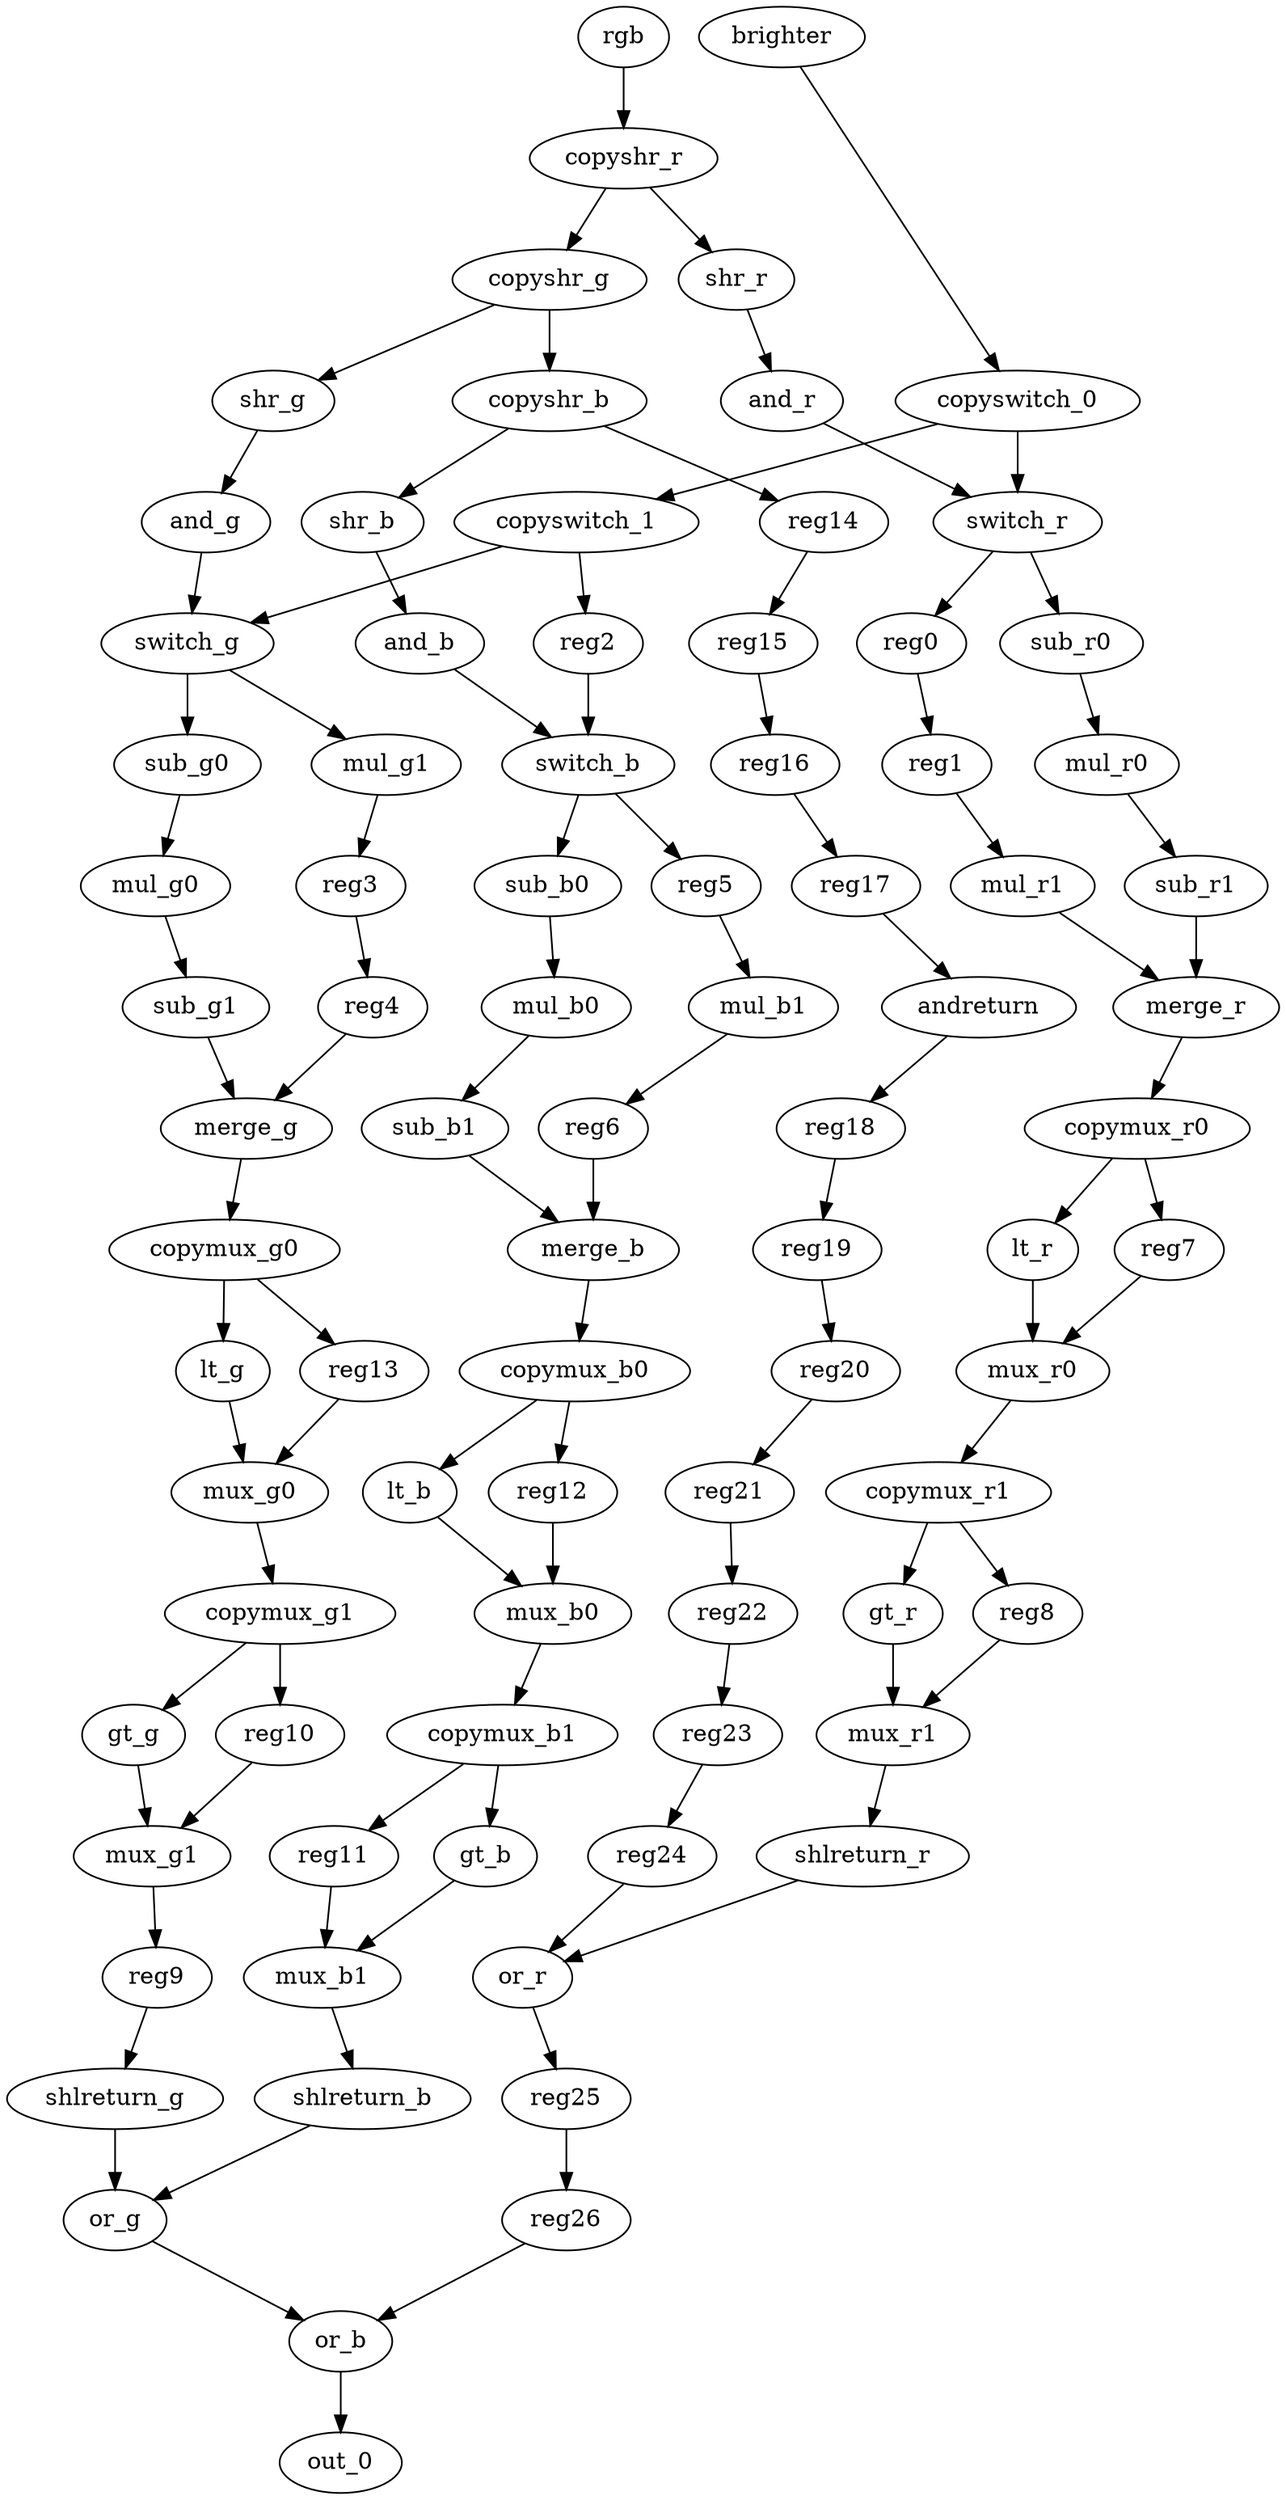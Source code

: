 digraph G {
    and_g;
    switch_g;
    copymux_r0;
    lt_r;
    reg7;
    or_r;
    reg25;
    sub_g0;
    mul_g0;
    copymux_b1;
    reg11;
    gt_b;
    switch_r;
    sub_r0;
    reg0;
    switch_b;
    sub_b0;
    reg5;
    sub_g1;
    copyshr_b;
    shr_b;
    reg14;
    sub_r1;
    merge_r;
    lt_g;
    mux_g0;
    copymux_g1;
    gt_g;
    reg10;
    gt_r;
    mux_r1;
    mul_b0;
    shr_g;
    and_b;
    brighter;
    copyswitch_0;
    copyswitch_1;
    reg2;
    mul_g1;
    reg3;
    mul_b1;
    reg6;
    mux_r0;
    copymux_r1;
    copyshr_r;
    shr_r;
    copyshr_g;
    or_b;
    out_0;
    andreturn;
    reg18;
    or_g;
    shlreturn_g;
    shlreturn_r;
    copymux_b0;
    lt_b;
    reg12;
    mul_r0;
    mux_b1;
    shlreturn_b;
    merge_g;
    copymux_g0;
    mux_g1;
    reg13;
    sub_b1;
    merge_b;
    and_r;
    mux_b0;
    reg9;
    reg8;
    mul_r1;
    rgb;
    reg4;
    reg19;
    reg20;
    reg21;
    reg22;
    reg23;
    reg24;
    reg26;
    reg1;
    reg15;
    reg16;
    reg17;
    and_g -> switch_g [weight=0];
    switch_g -> mul_g1 [weight=0];
    switch_g -> sub_g0 [weight=1];
    copymux_r0 -> lt_r [weight=0];
    copymux_r0 -> reg7 [weight=0];
    lt_r -> mux_r0 [weight=1];
    reg7 -> mux_r0 [weight=0];
    or_r -> reg25 [weight=0];
    reg25 -> reg26 [weight=1];
    sub_g0 -> mul_g0 [weight=0];
    mul_g0 -> sub_g1 [weight=0];
    copymux_b1 -> reg11 [weight=0];
    copymux_b1 -> gt_b [weight=0];
    reg11 -> mux_b1 [weight=0];
    gt_b -> mux_b1 [weight=0];
    switch_r -> sub_r0 [weight=0];
    switch_r -> reg0 [weight=0];
    sub_r0 -> mul_r0 [weight=0];
    reg0 -> reg1 [weight=0];
    switch_b -> sub_b0 [weight=0];
    switch_b -> reg5 [weight=0];
    sub_b0 -> mul_b0 [weight=0];
    reg5 -> mul_b1 [weight=0];
    sub_g1 -> merge_g [weight=0];
    copyshr_b -> shr_b [weight=0];
    copyshr_b -> reg14 [weight=0];
    shr_b -> and_b [weight=0];
    reg14 -> reg15 [weight=0];
    sub_r1 -> merge_r [weight=1];
    merge_r -> copymux_r0 [weight=0];
    lt_g -> mux_g0 [weight=0];
    mux_g0 -> copymux_g1 [weight=0];
    copymux_g1 -> gt_g [weight=0];
    copymux_g1 -> reg10 [weight=1];
    gt_g -> mux_g1 [weight=0];
    reg10 -> mux_g1 [weight=0];
    gt_r -> mux_r1 [weight=1];
    mux_r1 -> shlreturn_r [weight=0];
    mul_b0 -> sub_b1 [weight=0];
    shr_g -> and_g [weight=0];
    and_b -> switch_b [weight=0];
    brighter -> copyswitch_0 [weight=0];
    copyswitch_0 -> switch_r [weight=2];
    copyswitch_0 -> copyswitch_1 [weight=0];
    copyswitch_1 -> reg2 [weight=0];
    copyswitch_1 -> switch_g [weight=0];
    reg2 -> switch_b [weight=3];
    mul_g1 -> reg3 [weight=0];
    reg3 -> reg4 [weight=0];
    mul_b1 -> reg6 [weight=0];
    reg6 -> merge_b [weight=2];
    mux_r0 -> copymux_r1 [weight=0];
    copymux_r1 -> gt_r [weight=0];
    copymux_r1 -> reg8 [weight=0];
    copyshr_r -> shr_r [weight=0];
    copyshr_r -> copyshr_g [weight=0];
    shr_r -> and_r [weight=0];
    copyshr_g -> shr_g [weight=0];
    copyshr_g -> copyshr_b [weight=2];
    or_b -> out_0 [weight=0];
    andreturn -> reg18 [weight=0];
    reg18 -> reg19 [weight=0];
    or_g -> or_b [weight=0];
    shlreturn_g -> or_g [weight=1];
    shlreturn_r -> or_r [weight=0];
    copymux_b0 -> lt_b [weight=0];
    copymux_b0 -> reg12 [weight=0];
    lt_b -> mux_b0 [weight=0];
    reg12 -> mux_b0 [weight=1];
    mul_r0 -> sub_r1 [weight=0];
    mux_b1 -> shlreturn_b [weight=0];
    shlreturn_b -> or_g [weight=0];
    merge_g -> copymux_g0 [weight=0];
    copymux_g0 -> lt_g [weight=0];
    copymux_g0 -> reg13 [weight=0];
    mux_g1 -> reg9 [weight=0];
    reg13 -> mux_g0 [weight=0];
    sub_b1 -> merge_b [weight=0];
    merge_b -> copymux_b0 [weight=0];
    and_r -> switch_r [weight=0];
    mux_b0 -> copymux_b1 [weight=0];
    reg9 -> shlreturn_g [weight=0];
    reg8 -> mux_r1 [weight=0];
    mul_r1 -> merge_r [weight=0];
    rgb -> copyshr_r [weight=1];
    reg4 -> merge_g [weight=0];
    reg19 -> reg20 [weight=0];
    reg20 -> reg21 [weight=0];
    reg21 -> reg22 [weight=0];
    reg22 -> reg23 [weight=0];
    reg23 -> reg24 [weight=0];
    reg24 -> or_r [weight=0];
    reg26 -> or_b [weight=0];
    reg1 -> mul_r1 [weight=0];
    reg15 -> reg16 [weight=0];
    reg16 -> reg17 [weight=0];
    reg17 -> andreturn [weight=0];
}
